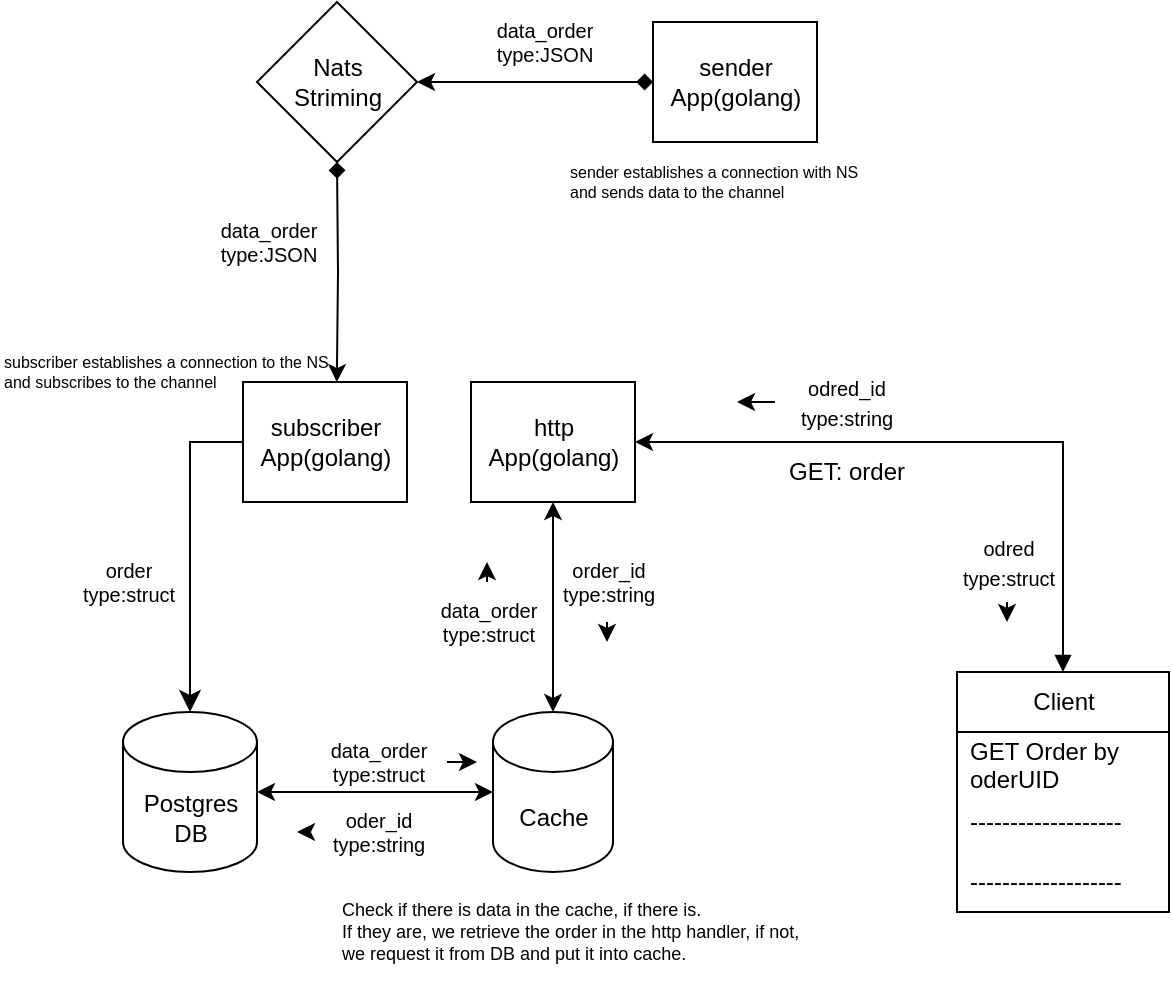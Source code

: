 <mxfile version="23.1.1" type="github">
  <diagram name="Страница — 1" id="TnF-1KzbtCl-yF0Jqcqg">
    <mxGraphModel dx="1674" dy="746" grid="1" gridSize="10" guides="1" tooltips="1" connect="1" arrows="1" fold="1" page="1" pageScale="1" pageWidth="827" pageHeight="1169" math="0" shadow="0">
      <root>
        <mxCell id="0" />
        <mxCell id="1" parent="0" />
        <mxCell id="KJVgfFnyvS2N_DwwKR-h-2" value="Postgres&lt;br&gt;DB" style="shape=cylinder3;whiteSpace=wrap;html=1;boundedLbl=1;backgroundOutline=1;size=15;" parent="1" vertex="1">
          <mxGeometry x="171.5" y="475" width="67" height="80" as="geometry" />
        </mxCell>
        <mxCell id="KJVgfFnyvS2N_DwwKR-h-7" style="edgeStyle=orthogonalEdgeStyle;rounded=0;orthogonalLoop=1;jettySize=auto;html=1;entryX=0.572;entryY=0.001;entryDx=0;entryDy=0;entryPerimeter=0;startArrow=diamond;startFill=1;" parent="1" target="2" edge="1">
          <mxGeometry relative="1" as="geometry">
            <mxPoint x="278.5" y="200" as="sourcePoint" />
            <mxPoint x="386.5" y="310" as="targetPoint" />
            <Array as="points" />
          </mxGeometry>
        </mxCell>
        <mxCell id="KJVgfFnyvS2N_DwwKR-h-9" value="&lt;font style=&quot;font-size: 8px;&quot;&gt;&lt;div style=&quot;&quot;&gt;subscriber establishes a connection to the NS&lt;/div&gt;&lt;div style=&quot;&quot;&gt;and subscribes to the channel&lt;/div&gt;&lt;/font&gt;" style="text;html=1;align=left;verticalAlign=middle;resizable=0;points=[];autosize=1;strokeColor=none;fillColor=none;" parent="1" vertex="1">
          <mxGeometry x="110" y="290" width="190" height="30" as="geometry" />
        </mxCell>
        <mxCell id="KJVgfFnyvS2N_DwwKR-h-30" style="edgeStyle=orthogonalEdgeStyle;rounded=0;orthogonalLoop=1;jettySize=auto;html=1;entryX=1;entryY=0.5;entryDx=0;entryDy=0;startArrow=block;startFill=1;" parent="1" source="KJVgfFnyvS2N_DwwKR-h-21" target="3" edge="1">
          <mxGeometry relative="1" as="geometry">
            <Array as="points">
              <mxPoint x="641.5" y="340" />
            </Array>
            <mxPoint x="451.5" y="350" as="targetPoint" />
          </mxGeometry>
        </mxCell>
        <mxCell id="KJVgfFnyvS2N_DwwKR-h-21" value="Client" style="swimlane;fontStyle=0;childLayout=stackLayout;horizontal=1;startSize=30;horizontalStack=0;resizeParent=1;resizeParentMax=0;resizeLast=0;collapsible=1;marginBottom=0;whiteSpace=wrap;html=1;" parent="1" vertex="1">
          <mxGeometry x="588.5" y="455" width="106" height="120" as="geometry" />
        </mxCell>
        <mxCell id="KJVgfFnyvS2N_DwwKR-h-22" value="GET Order by oderUID" style="text;strokeColor=none;fillColor=none;align=left;verticalAlign=middle;spacingLeft=4;spacingRight=4;overflow=hidden;points=[[0,0.5],[1,0.5]];portConstraint=eastwest;rotatable=0;whiteSpace=wrap;html=1;" parent="KJVgfFnyvS2N_DwwKR-h-21" vertex="1">
          <mxGeometry y="30" width="106" height="30" as="geometry" />
        </mxCell>
        <mxCell id="KJVgfFnyvS2N_DwwKR-h-23" value="-------------------" style="text;strokeColor=none;fillColor=none;align=left;verticalAlign=middle;spacingLeft=4;spacingRight=4;overflow=hidden;points=[[0,0.5],[1,0.5]];portConstraint=eastwest;rotatable=0;whiteSpace=wrap;html=1;" parent="KJVgfFnyvS2N_DwwKR-h-21" vertex="1">
          <mxGeometry y="60" width="106" height="30" as="geometry" />
        </mxCell>
        <mxCell id="KJVgfFnyvS2N_DwwKR-h-24" value="-------------------" style="text;strokeColor=none;fillColor=none;align=left;verticalAlign=middle;spacingLeft=4;spacingRight=4;overflow=hidden;points=[[0,0.5],[1,0.5]];portConstraint=eastwest;rotatable=0;whiteSpace=wrap;html=1;" parent="KJVgfFnyvS2N_DwwKR-h-21" vertex="1">
          <mxGeometry y="90" width="106" height="30" as="geometry" />
        </mxCell>
        <mxCell id="16" style="edgeStyle=none;html=1;" parent="1" source="KJVgfFnyvS2N_DwwKR-h-31" edge="1">
          <mxGeometry relative="1" as="geometry">
            <mxPoint x="353.5" y="400" as="targetPoint" />
          </mxGeometry>
        </mxCell>
        <mxCell id="KJVgfFnyvS2N_DwwKR-h-31" value="data_order&lt;br&gt;type:struct" style="text;html=1;align=center;verticalAlign=middle;resizable=0;points=[];autosize=1;strokeColor=none;fillColor=none;fontSize=10;" parent="1" vertex="1">
          <mxGeometry x="318.5" y="410" width="70" height="40" as="geometry" />
        </mxCell>
        <mxCell id="KJVgfFnyvS2N_DwwKR-h-33" value="data_order&lt;br&gt;type:JSON" style="text;html=1;align=center;verticalAlign=middle;resizable=0;points=[];autosize=1;strokeColor=none;fillColor=none;fontSize=10;" parent="1" vertex="1">
          <mxGeometry x="208.5" y="220" width="70" height="40" as="geometry" />
        </mxCell>
        <mxCell id="23" style="edgeStyle=none;html=1;" parent="1" source="KJVgfFnyvS2N_DwwKR-h-34" edge="1">
          <mxGeometry relative="1" as="geometry">
            <mxPoint x="348.5" y="500" as="targetPoint" />
          </mxGeometry>
        </mxCell>
        <mxCell id="KJVgfFnyvS2N_DwwKR-h-34" value="data_order&lt;br&gt;type:struct" style="text;html=1;align=center;verticalAlign=middle;resizable=0;points=[];autosize=1;strokeColor=none;fillColor=none;fontSize=10;" parent="1" vertex="1">
          <mxGeometry x="263.5" y="480" width="70" height="40" as="geometry" />
        </mxCell>
        <mxCell id="25" style="edgeStyle=none;html=1;" parent="1" source="KJVgfFnyvS2N_DwwKR-h-35" edge="1">
          <mxGeometry relative="1" as="geometry">
            <mxPoint x="478.5" y="320" as="targetPoint" />
          </mxGeometry>
        </mxCell>
        <mxCell id="KJVgfFnyvS2N_DwwKR-h-35" value="&lt;font style=&quot;font-size: 10px;&quot;&gt;odred_id&lt;br&gt;type:string&lt;/font&gt;" style="text;html=1;align=center;verticalAlign=middle;resizable=0;points=[];autosize=1;strokeColor=none;fillColor=none;" parent="1" vertex="1">
          <mxGeometry x="497.5" y="300" width="70" height="40" as="geometry" />
        </mxCell>
        <mxCell id="KJVgfFnyvS2N_DwwKR-h-40" value="GET: order" style="text;html=1;align=center;verticalAlign=middle;resizable=0;points=[];autosize=1;strokeColor=none;fillColor=none;" parent="1" vertex="1">
          <mxGeometry x="492.5" y="340" width="80" height="30" as="geometry" />
        </mxCell>
        <mxCell id="2" value="subscriber App(golang)" style="rounded=0;whiteSpace=wrap;html=1;" parent="1" vertex="1">
          <mxGeometry x="231.5" y="310" width="82" height="60" as="geometry" />
        </mxCell>
        <mxCell id="3" value="http App(golang)" style="rounded=0;whiteSpace=wrap;html=1;" parent="1" vertex="1">
          <mxGeometry x="345.5" y="310" width="82" height="60" as="geometry" />
        </mxCell>
        <mxCell id="7" value="" style="edgeStyle=segmentEdgeStyle;endArrow=classic;html=1;curved=0;rounded=0;endSize=8;startSize=8;exitX=0;exitY=0.5;exitDx=0;exitDy=0;entryX=0.5;entryY=0;entryDx=0;entryDy=0;entryPerimeter=0;" parent="1" source="2" target="KJVgfFnyvS2N_DwwKR-h-2" edge="1">
          <mxGeometry width="50" height="50" relative="1" as="geometry">
            <mxPoint x="228.5" y="400" as="sourcePoint" />
            <mxPoint x="198.5" y="470" as="targetPoint" />
          </mxGeometry>
        </mxCell>
        <mxCell id="8" value="Cache" style="shape=cylinder3;whiteSpace=wrap;html=1;boundedLbl=1;backgroundOutline=1;size=15;" parent="1" vertex="1">
          <mxGeometry x="356.5" y="475" width="60" height="80" as="geometry" />
        </mxCell>
        <mxCell id="14" value="" style="endArrow=classic;startArrow=classic;html=1;entryX=0.5;entryY=1;entryDx=0;entryDy=0;exitX=0.5;exitY=0;exitDx=0;exitDy=0;exitPerimeter=0;" parent="1" source="8" target="3" edge="1">
          <mxGeometry width="50" height="50" relative="1" as="geometry">
            <mxPoint x="318.5" y="480" as="sourcePoint" />
            <mxPoint x="368.5" y="430" as="targetPoint" />
          </mxGeometry>
        </mxCell>
        <mxCell id="15" value="" style="endArrow=classic;startArrow=classic;html=1;entryX=0;entryY=0.5;entryDx=0;entryDy=0;entryPerimeter=0;exitX=1;exitY=0.5;exitDx=0;exitDy=0;exitPerimeter=0;" parent="1" source="KJVgfFnyvS2N_DwwKR-h-2" target="8" edge="1">
          <mxGeometry width="50" height="50" relative="1" as="geometry">
            <mxPoint x="263.5" y="540" as="sourcePoint" />
            <mxPoint x="313.5" y="490" as="targetPoint" />
          </mxGeometry>
        </mxCell>
        <mxCell id="18" style="edgeStyle=none;html=1;" parent="1" source="17" edge="1">
          <mxGeometry relative="1" as="geometry">
            <mxPoint x="413.5" y="440" as="targetPoint" />
          </mxGeometry>
        </mxCell>
        <mxCell id="17" value="order_id&lt;br&gt;type:string" style="text;html=1;align=center;verticalAlign=middle;resizable=0;points=[];autosize=1;strokeColor=none;fillColor=none;fontSize=10;" parent="1" vertex="1">
          <mxGeometry x="378.5" y="390" width="70" height="40" as="geometry" />
        </mxCell>
        <mxCell id="24" style="edgeStyle=none;html=1;" parent="1" source="20" edge="1">
          <mxGeometry relative="1" as="geometry">
            <mxPoint x="258.5" y="535" as="targetPoint" />
          </mxGeometry>
        </mxCell>
        <mxCell id="20" value="oder_id&lt;br&gt;type:string" style="text;html=1;align=center;verticalAlign=middle;resizable=0;points=[];autosize=1;strokeColor=none;fillColor=none;fontSize=10;" parent="1" vertex="1">
          <mxGeometry x="263.5" y="515" width="70" height="40" as="geometry" />
        </mxCell>
        <mxCell id="38" style="edgeStyle=none;html=1;fontSize=10;startArrow=none;startFill=0;" parent="1" source="26" edge="1">
          <mxGeometry relative="1" as="geometry">
            <mxPoint x="613.5" y="430" as="targetPoint" />
          </mxGeometry>
        </mxCell>
        <mxCell id="26" value="&lt;font style=&quot;font-size: 10px;&quot;&gt;odred&lt;br&gt;type:struct&lt;/font&gt;" style="text;html=1;align=center;verticalAlign=middle;resizable=0;points=[];autosize=1;strokeColor=none;fillColor=none;" parent="1" vertex="1">
          <mxGeometry x="578.5" y="380" width="70" height="40" as="geometry" />
        </mxCell>
        <mxCell id="29" value="Nats&lt;br&gt;Striming" style="rhombus;whiteSpace=wrap;html=1;" parent="1" vertex="1">
          <mxGeometry x="238.5" y="120" width="80" height="80" as="geometry" />
        </mxCell>
        <mxCell id="31" style="edgeStyle=none;html=1;entryX=1;entryY=0.5;entryDx=0;entryDy=0;startArrow=diamond;startFill=1;" parent="1" source="30" target="29" edge="1">
          <mxGeometry relative="1" as="geometry" />
        </mxCell>
        <mxCell id="30" value="sender App(golang)" style="rounded=0;whiteSpace=wrap;html=1;" parent="1" vertex="1">
          <mxGeometry x="436.5" y="130" width="82" height="60" as="geometry" />
        </mxCell>
        <mxCell id="32" value="data_order&lt;br&gt;type:JSON" style="text;html=1;align=center;verticalAlign=middle;resizable=0;points=[];autosize=1;strokeColor=none;fillColor=none;fontSize=10;" parent="1" vertex="1">
          <mxGeometry x="346.5" y="120" width="70" height="40" as="geometry" />
        </mxCell>
        <mxCell id="33" value="&lt;font style=&quot;font-size: 8px;&quot;&gt;&lt;div style=&quot;&quot;&gt;sender establishes a connection with NS&lt;/div&gt;&lt;div style=&quot;&quot;&gt;and sends data to the channel&lt;/div&gt;&lt;/font&gt;" style="text;html=1;align=left;verticalAlign=middle;resizable=0;points=[];autosize=1;strokeColor=none;fillColor=none;" parent="1" vertex="1">
          <mxGeometry x="392.5" y="195" width="170" height="30" as="geometry" />
        </mxCell>
        <mxCell id="34" value="&lt;div style=&quot;font-size: 9px;&quot;&gt;&lt;font style=&quot;font-size: 9px;&quot;&gt;Check if there is data in the cache, if there is.&lt;/font&gt;&lt;/div&gt;&lt;div style=&quot;font-size: 9px;&quot;&gt;&lt;font style=&quot;font-size: 9px;&quot;&gt;If they are, we retrieve the order in the http handler, if not,&amp;nbsp;&lt;/font&gt;&lt;/div&gt;&lt;div style=&quot;font-size: 9px;&quot;&gt;&lt;font style=&quot;font-size: 9px;&quot;&gt;we request it from DB and put it into cache.&lt;/font&gt;&lt;/div&gt;" style="text;html=1;align=left;verticalAlign=middle;resizable=0;points=[];autosize=1;strokeColor=none;fillColor=none;" parent="1" vertex="1">
          <mxGeometry x="278.5" y="560" width="250" height="50" as="geometry" />
        </mxCell>
        <mxCell id="39" value="order&lt;br&gt;type:struct" style="text;html=1;align=center;verticalAlign=middle;resizable=0;points=[];autosize=1;strokeColor=none;fillColor=none;fontSize=10;" parent="1" vertex="1">
          <mxGeometry x="138.5" y="390" width="70" height="40" as="geometry" />
        </mxCell>
      </root>
    </mxGraphModel>
  </diagram>
</mxfile>
